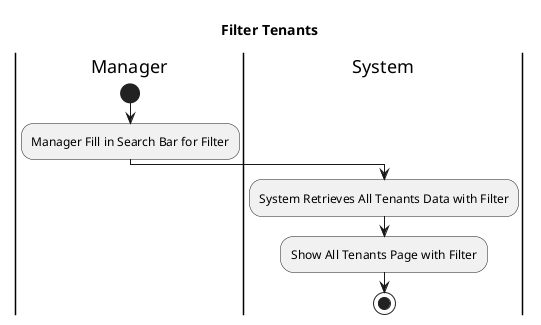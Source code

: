 @startuml
title Filter Tenants
|Manager|
start 
    :Manager Fill in Search Bar for Filter;
|System|
    :System Retrieves All Tenants Data with Filter;
    :Show All Tenants Page with Filter;
    stop

@enduml